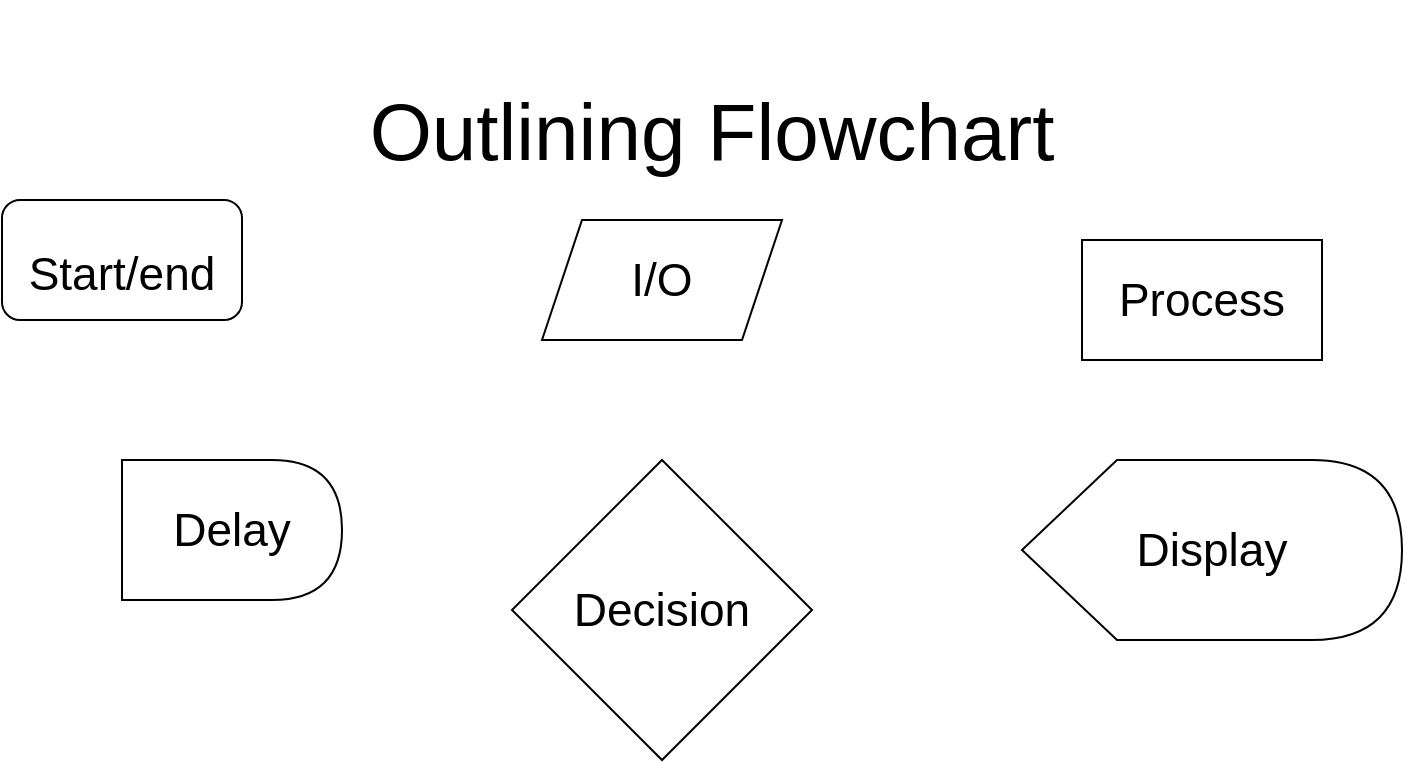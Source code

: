 <mxfile>
    <diagram id="9UvRpK6X3sKV1u1HZJp-" name="Page-1">
        <mxGraphModel dx="820" dy="459" grid="1" gridSize="10" guides="1" tooltips="1" connect="1" arrows="1" fold="1" page="1" pageScale="1" pageWidth="827" pageHeight="1169" math="0" shadow="0">
            <root>
                <mxCell id="0"/>
                <mxCell id="1" parent="0"/>
                <mxCell id="6" value="Outlining Flowchart" style="text;html=1;strokeColor=none;fillColor=none;align=center;verticalAlign=middle;whiteSpace=wrap;rounded=0;fontSize=40;" vertex="1" parent="1">
                    <mxGeometry x="120" y="20" width="530" height="130" as="geometry"/>
                </mxCell>
                <mxCell id="7" value="&lt;font style=&quot;font-size: 23px&quot;&gt;Start/end&lt;/font&gt;" style="rounded=1;whiteSpace=wrap;html=1;fontSize=40;" vertex="1" parent="1">
                    <mxGeometry x="30" y="120" width="120" height="60" as="geometry"/>
                </mxCell>
                <mxCell id="9" value="Process" style="rounded=0;whiteSpace=wrap;html=1;fontSize=23;" vertex="1" parent="1">
                    <mxGeometry x="570" y="140" width="120" height="60" as="geometry"/>
                </mxCell>
                <mxCell id="10" value="I/O" style="shape=parallelogram;perimeter=parallelogramPerimeter;whiteSpace=wrap;html=1;fixedSize=1;fontSize=23;" vertex="1" parent="1">
                    <mxGeometry x="300" y="130" width="120" height="60" as="geometry"/>
                </mxCell>
                <mxCell id="11" value="Decision" style="rhombus;whiteSpace=wrap;html=1;fontSize=23;" vertex="1" parent="1">
                    <mxGeometry x="285" y="250" width="150" height="150" as="geometry"/>
                </mxCell>
                <mxCell id="12" value="Display" style="shape=display;whiteSpace=wrap;html=1;fontSize=23;" vertex="1" parent="1">
                    <mxGeometry x="540" y="250" width="190" height="90" as="geometry"/>
                </mxCell>
                <mxCell id="13" value="Delay" style="shape=delay;whiteSpace=wrap;html=1;fontSize=23;" vertex="1" parent="1">
                    <mxGeometry x="90" y="250" width="110" height="70" as="geometry"/>
                </mxCell>
            </root>
        </mxGraphModel>
    </diagram>
</mxfile>